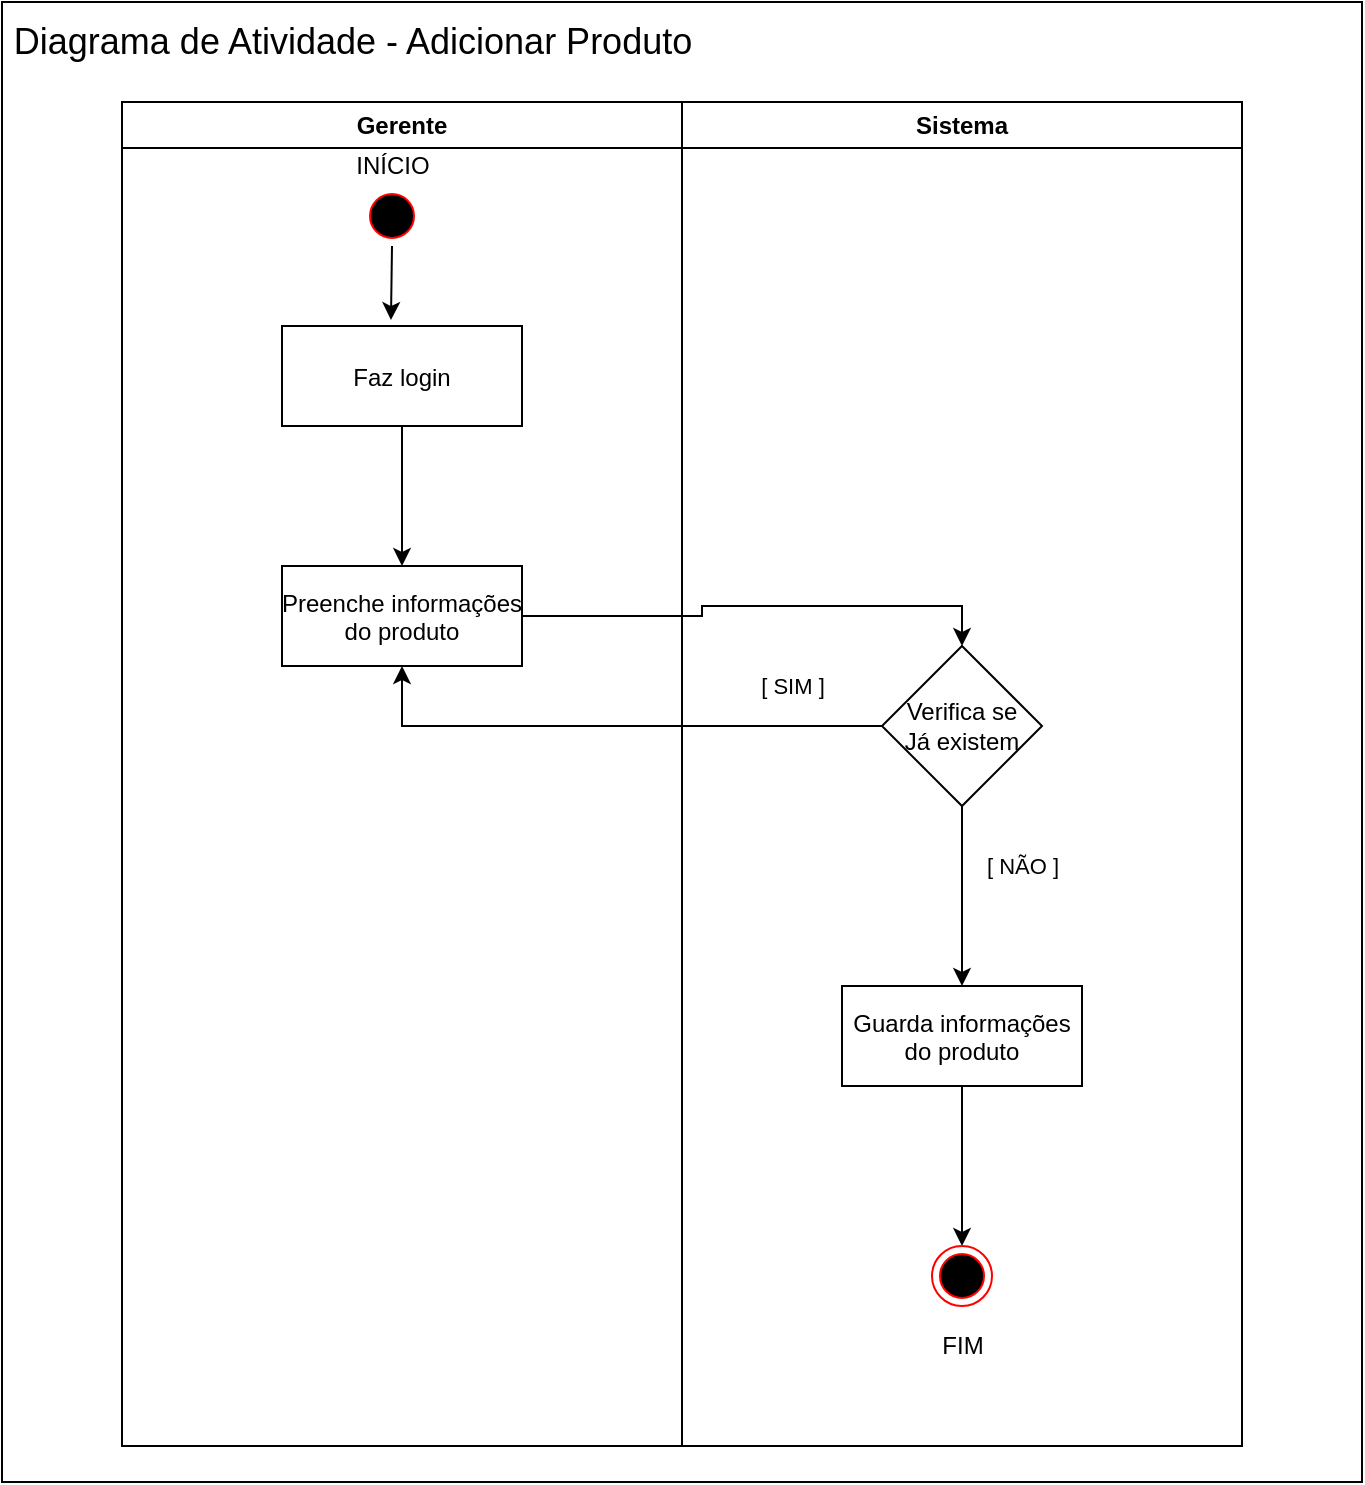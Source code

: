 <mxfile version="13.6.2" type="device"><diagram id="PDMEHD08hryQRR-2XDu8" name="Page-1"><mxGraphModel dx="1326" dy="806" grid="1" gridSize="10" guides="1" tooltips="1" connect="1" arrows="1" fold="1" page="1" pageScale="1" pageWidth="827" pageHeight="1169" math="0" shadow="0"><root><mxCell id="0"/><mxCell id="1" parent="0"/><mxCell id="CqJFgbMNXqNKk6OU4kRN-19" value="" style="rounded=0;whiteSpace=wrap;html=1;" vertex="1" parent="1"><mxGeometry x="74" y="20" width="680" height="740" as="geometry"/></mxCell><mxCell id="CqJFgbMNXqNKk6OU4kRN-20" value="&lt;span style=&quot;font-size: 18px&quot;&gt;Diagrama de Atividade - Adicionar Produto&lt;br&gt;&lt;/span&gt;" style="text;html=1;align=center;verticalAlign=middle;resizable=0;points=[];autosize=1;" vertex="1" parent="1"><mxGeometry x="74" y="30" width="350" height="20" as="geometry"/></mxCell><mxCell id="CqJFgbMNXqNKk6OU4kRN-1" value="Gerente" style="swimlane;whiteSpace=wrap;startSize=23;" vertex="1" parent="1"><mxGeometry x="134" y="70" width="280" height="672" as="geometry"/></mxCell><mxCell id="CqJFgbMNXqNKk6OU4kRN-2" style="edgeStyle=orthogonalEdgeStyle;rounded=0;orthogonalLoop=1;jettySize=auto;html=1;exitX=0.5;exitY=1;exitDx=0;exitDy=0;entryX=0.454;entryY=-0.06;entryDx=0;entryDy=0;entryPerimeter=0;" edge="1" parent="CqJFgbMNXqNKk6OU4kRN-1" source="CqJFgbMNXqNKk6OU4kRN-3" target="CqJFgbMNXqNKk6OU4kRN-5"><mxGeometry relative="1" as="geometry"/></mxCell><mxCell id="CqJFgbMNXqNKk6OU4kRN-3" value="" style="ellipse;shape=startState;fillColor=#000000;strokeColor=#ff0000;" vertex="1" parent="CqJFgbMNXqNKk6OU4kRN-1"><mxGeometry x="120" y="42" width="30" height="30" as="geometry"/></mxCell><mxCell id="CqJFgbMNXqNKk6OU4kRN-4" style="edgeStyle=orthogonalEdgeStyle;rounded=0;orthogonalLoop=1;jettySize=auto;html=1;" edge="1" parent="CqJFgbMNXqNKk6OU4kRN-1" source="CqJFgbMNXqNKk6OU4kRN-5" target="CqJFgbMNXqNKk6OU4kRN-7"><mxGeometry relative="1" as="geometry"/></mxCell><mxCell id="CqJFgbMNXqNKk6OU4kRN-5" value="Faz login" style="" vertex="1" parent="CqJFgbMNXqNKk6OU4kRN-1"><mxGeometry x="80" y="112" width="120" height="50" as="geometry"/></mxCell><mxCell id="CqJFgbMNXqNKk6OU4kRN-6" value="INÍCIO" style="text;html=1;align=center;verticalAlign=middle;resizable=0;points=[];autosize=1;" vertex="1" parent="CqJFgbMNXqNKk6OU4kRN-1"><mxGeometry x="110" y="22" width="50" height="20" as="geometry"/></mxCell><mxCell id="CqJFgbMNXqNKk6OU4kRN-7" value="Preenche informações &#10;do produto" style="" vertex="1" parent="CqJFgbMNXqNKk6OU4kRN-1"><mxGeometry x="80" y="232" width="120" height="50" as="geometry"/></mxCell><mxCell id="CqJFgbMNXqNKk6OU4kRN-8" value="Sistema" style="swimlane;whiteSpace=wrap;startSize=23;" vertex="1" parent="1"><mxGeometry x="414" y="70" width="280" height="672" as="geometry"/></mxCell><mxCell id="CqJFgbMNXqNKk6OU4kRN-9" style="edgeStyle=orthogonalEdgeStyle;rounded=0;orthogonalLoop=1;jettySize=auto;html=1;entryX=0.5;entryY=0;entryDx=0;entryDy=0;" edge="1" parent="CqJFgbMNXqNKk6OU4kRN-8" source="CqJFgbMNXqNKk6OU4kRN-10" target="CqJFgbMNXqNKk6OU4kRN-15"><mxGeometry relative="1" as="geometry"/></mxCell><mxCell id="CqJFgbMNXqNKk6OU4kRN-10" value="Guarda informações &#10;do produto" style="" vertex="1" parent="CqJFgbMNXqNKk6OU4kRN-8"><mxGeometry x="80" y="442" width="120" height="50" as="geometry"/></mxCell><mxCell id="CqJFgbMNXqNKk6OU4kRN-11" style="edgeStyle=orthogonalEdgeStyle;rounded=0;orthogonalLoop=1;jettySize=auto;html=1;exitX=0.5;exitY=1;exitDx=0;exitDy=0;" edge="1" parent="CqJFgbMNXqNKk6OU4kRN-8" source="CqJFgbMNXqNKk6OU4kRN-12" target="CqJFgbMNXqNKk6OU4kRN-10"><mxGeometry relative="1" as="geometry"/></mxCell><mxCell id="CqJFgbMNXqNKk6OU4kRN-12" value="Verifica se&lt;br&gt;Já existem" style="rhombus;whiteSpace=wrap;html=1;" vertex="1" parent="CqJFgbMNXqNKk6OU4kRN-8"><mxGeometry x="100" y="272" width="80" height="80" as="geometry"/></mxCell><mxCell id="CqJFgbMNXqNKk6OU4kRN-13" value="&lt;span style=&quot;font-size: 11px ; background-color: rgb(255 , 255 , 255)&quot;&gt;[ SIM ]&lt;/span&gt;" style="text;html=1;align=center;verticalAlign=middle;resizable=0;points=[];autosize=1;" vertex="1" parent="CqJFgbMNXqNKk6OU4kRN-8"><mxGeometry x="30" y="282" width="50" height="20" as="geometry"/></mxCell><mxCell id="CqJFgbMNXqNKk6OU4kRN-14" value="&lt;span style=&quot;font-size: 11px ; background-color: rgb(255 , 255 , 255)&quot;&gt;[ NÃO ]&lt;/span&gt;" style="text;html=1;align=center;verticalAlign=middle;resizable=0;points=[];autosize=1;" vertex="1" parent="CqJFgbMNXqNKk6OU4kRN-8"><mxGeometry x="145" y="372" width="50" height="20" as="geometry"/></mxCell><mxCell id="CqJFgbMNXqNKk6OU4kRN-15" value="" style="ellipse;html=1;shape=endState;fillColor=#000000;strokeColor=#ff0000;" vertex="1" parent="CqJFgbMNXqNKk6OU4kRN-8"><mxGeometry x="125" y="572" width="30" height="30" as="geometry"/></mxCell><mxCell id="CqJFgbMNXqNKk6OU4kRN-16" value="FIM" style="text;html=1;align=center;verticalAlign=middle;resizable=0;points=[];autosize=1;" vertex="1" parent="CqJFgbMNXqNKk6OU4kRN-8"><mxGeometry x="120" y="612" width="40" height="20" as="geometry"/></mxCell><mxCell id="CqJFgbMNXqNKk6OU4kRN-17" style="edgeStyle=orthogonalEdgeStyle;rounded=0;orthogonalLoop=1;jettySize=auto;html=1;entryX=0.5;entryY=0;entryDx=0;entryDy=0;" edge="1" parent="1" source="CqJFgbMNXqNKk6OU4kRN-7" target="CqJFgbMNXqNKk6OU4kRN-12"><mxGeometry relative="1" as="geometry"/></mxCell><mxCell id="CqJFgbMNXqNKk6OU4kRN-18" style="edgeStyle=orthogonalEdgeStyle;rounded=0;orthogonalLoop=1;jettySize=auto;html=1;entryX=0.5;entryY=1;entryDx=0;entryDy=0;exitX=0;exitY=0.5;exitDx=0;exitDy=0;" edge="1" parent="1" source="CqJFgbMNXqNKk6OU4kRN-12" target="CqJFgbMNXqNKk6OU4kRN-7"><mxGeometry relative="1" as="geometry"><Array as="points"><mxPoint x="514" y="382"/><mxPoint x="274" y="382"/></Array></mxGeometry></mxCell></root></mxGraphModel></diagram></mxfile>